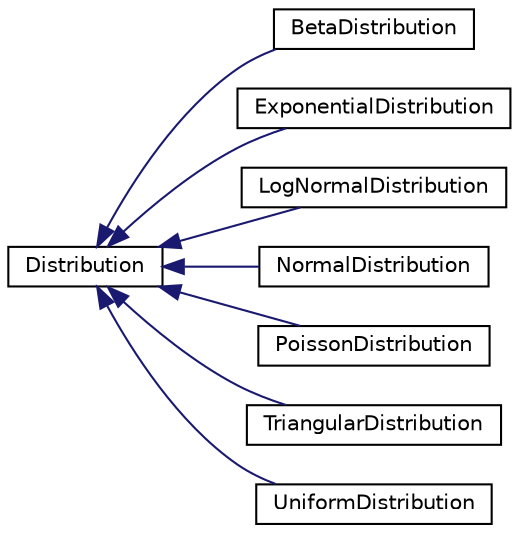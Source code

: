digraph "Graphical Class Hierarchy"
{
  edge [fontname="Helvetica",fontsize="10",labelfontname="Helvetica",labelfontsize="10"];
  node [fontname="Helvetica",fontsize="10",shape=record];
  rankdir="LR";
  Node0 [label="Distribution",height=0.2,width=0.4,color="black", fillcolor="white", style="filled",URL="$classDistribution.html"];
  Node0 -> Node1 [dir="back",color="midnightblue",fontsize="10",style="solid",fontname="Helvetica"];
  Node1 [label="BetaDistribution",height=0.2,width=0.4,color="black", fillcolor="white", style="filled",URL="$classBetaDistribution.html"];
  Node0 -> Node2 [dir="back",color="midnightblue",fontsize="10",style="solid",fontname="Helvetica"];
  Node2 [label="ExponentialDistribution",height=0.2,width=0.4,color="black", fillcolor="white", style="filled",URL="$classExponentialDistribution.html"];
  Node0 -> Node3 [dir="back",color="midnightblue",fontsize="10",style="solid",fontname="Helvetica"];
  Node3 [label="LogNormalDistribution",height=0.2,width=0.4,color="black", fillcolor="white", style="filled",URL="$classLogNormalDistribution.html"];
  Node0 -> Node4 [dir="back",color="midnightblue",fontsize="10",style="solid",fontname="Helvetica"];
  Node4 [label="NormalDistribution",height=0.2,width=0.4,color="black", fillcolor="white", style="filled",URL="$classNormalDistribution.html"];
  Node0 -> Node5 [dir="back",color="midnightblue",fontsize="10",style="solid",fontname="Helvetica"];
  Node5 [label="PoissonDistribution",height=0.2,width=0.4,color="black", fillcolor="white", style="filled",URL="$classPoissonDistribution.html"];
  Node0 -> Node6 [dir="back",color="midnightblue",fontsize="10",style="solid",fontname="Helvetica"];
  Node6 [label="TriangularDistribution",height=0.2,width=0.4,color="black", fillcolor="white", style="filled",URL="$classTriangularDistribution.html"];
  Node0 -> Node7 [dir="back",color="midnightblue",fontsize="10",style="solid",fontname="Helvetica"];
  Node7 [label="UniformDistribution",height=0.2,width=0.4,color="black", fillcolor="white", style="filled",URL="$classUniformDistribution.html"];
}

